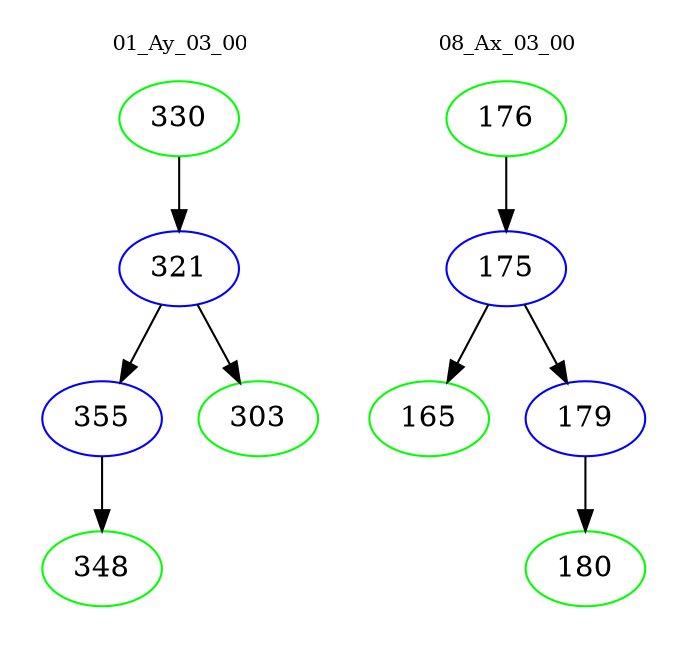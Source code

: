 digraph{
subgraph cluster_0 {
color = white
label = "01_Ay_03_00";
fontsize=10;
T0_330 [label="330", color="green"]
T0_330 -> T0_321 [color="black"]
T0_321 [label="321", color="blue"]
T0_321 -> T0_355 [color="black"]
T0_355 [label="355", color="blue"]
T0_355 -> T0_348 [color="black"]
T0_348 [label="348", color="green"]
T0_321 -> T0_303 [color="black"]
T0_303 [label="303", color="green"]
}
subgraph cluster_1 {
color = white
label = "08_Ax_03_00";
fontsize=10;
T1_176 [label="176", color="green"]
T1_176 -> T1_175 [color="black"]
T1_175 [label="175", color="blue"]
T1_175 -> T1_165 [color="black"]
T1_165 [label="165", color="green"]
T1_175 -> T1_179 [color="black"]
T1_179 [label="179", color="blue"]
T1_179 -> T1_180 [color="black"]
T1_180 [label="180", color="green"]
}
}

